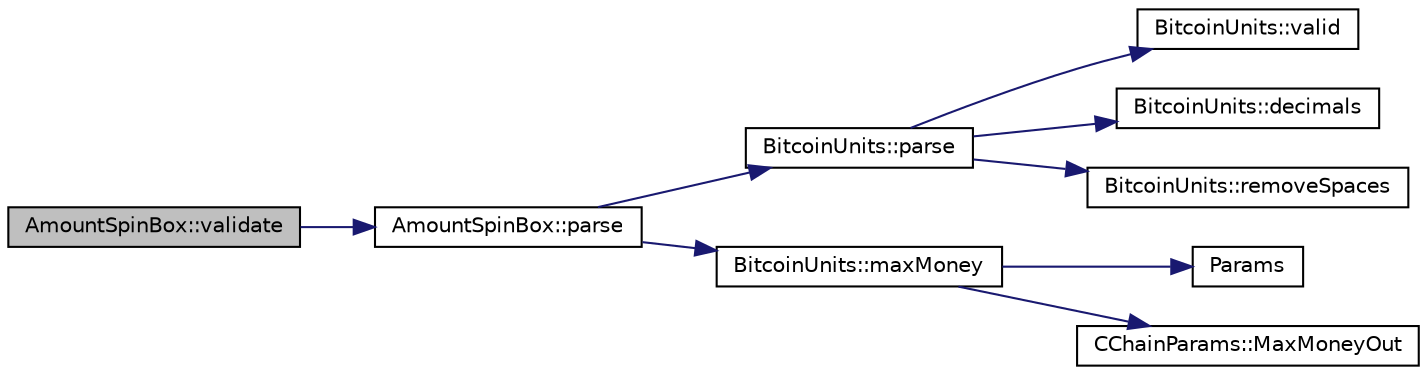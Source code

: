 digraph "AmountSpinBox::validate"
{
  edge [fontname="Helvetica",fontsize="10",labelfontname="Helvetica",labelfontsize="10"];
  node [fontname="Helvetica",fontsize="10",shape=record];
  rankdir="LR";
  Node107 [label="AmountSpinBox::validate",height=0.2,width=0.4,color="black", fillcolor="grey75", style="filled", fontcolor="black"];
  Node107 -> Node108 [color="midnightblue",fontsize="10",style="solid",fontname="Helvetica"];
  Node108 [label="AmountSpinBox::parse",height=0.2,width=0.4,color="black", fillcolor="white", style="filled",URL="$class_amount_spin_box.html#a487085fe9dc6d6aaa1d2e2a55852f587",tooltip="Parse a string into a number of base monetary units and return validity. "];
  Node108 -> Node109 [color="midnightblue",fontsize="10",style="solid",fontname="Helvetica"];
  Node109 [label="BitcoinUnits::parse",height=0.2,width=0.4,color="black", fillcolor="white", style="filled",URL="$class_bitcoin_units.html#a23b5ed29b71bd5039776e8f3a87d668d",tooltip="Parse string to coin amount. "];
  Node109 -> Node110 [color="midnightblue",fontsize="10",style="solid",fontname="Helvetica"];
  Node110 [label="BitcoinUnits::valid",height=0.2,width=0.4,color="black", fillcolor="white", style="filled",URL="$class_bitcoin_units.html#a81cbc41480adfb600dad79711d336e5f",tooltip="Is unit ID valid? "];
  Node109 -> Node111 [color="midnightblue",fontsize="10",style="solid",fontname="Helvetica"];
  Node111 [label="BitcoinUnits::decimals",height=0.2,width=0.4,color="black", fillcolor="white", style="filled",URL="$class_bitcoin_units.html#a3f0fc21634520ea06c684ba0d7e25f2f",tooltip="Number of decimals left. "];
  Node109 -> Node112 [color="midnightblue",fontsize="10",style="solid",fontname="Helvetica"];
  Node112 [label="BitcoinUnits::removeSpaces",height=0.2,width=0.4,color="black", fillcolor="white", style="filled",URL="$class_bitcoin_units.html#a9354c3d913372b03101a23dc9cd18023"];
  Node108 -> Node113 [color="midnightblue",fontsize="10",style="solid",fontname="Helvetica"];
  Node113 [label="BitcoinUnits::maxMoney",height=0.2,width=0.4,color="black", fillcolor="white", style="filled",URL="$class_bitcoin_units.html#a310bc10d6973f335b5757a341909b7fe",tooltip="Return maximum number of base units (Satoshis) "];
  Node113 -> Node114 [color="midnightblue",fontsize="10",style="solid",fontname="Helvetica"];
  Node114 [label="Params",height=0.2,width=0.4,color="black", fillcolor="white", style="filled",URL="$chainparams_8cpp.html#ace5c5b706d71a324a417dd2db394fd4a",tooltip="Return the currently selected parameters. "];
  Node113 -> Node115 [color="midnightblue",fontsize="10",style="solid",fontname="Helvetica"];
  Node115 [label="CChainParams::MaxMoneyOut",height=0.2,width=0.4,color="black", fillcolor="white", style="filled",URL="$class_c_chain_params.html#a82190f02d83daee6823362e3c25848d0"];
}
